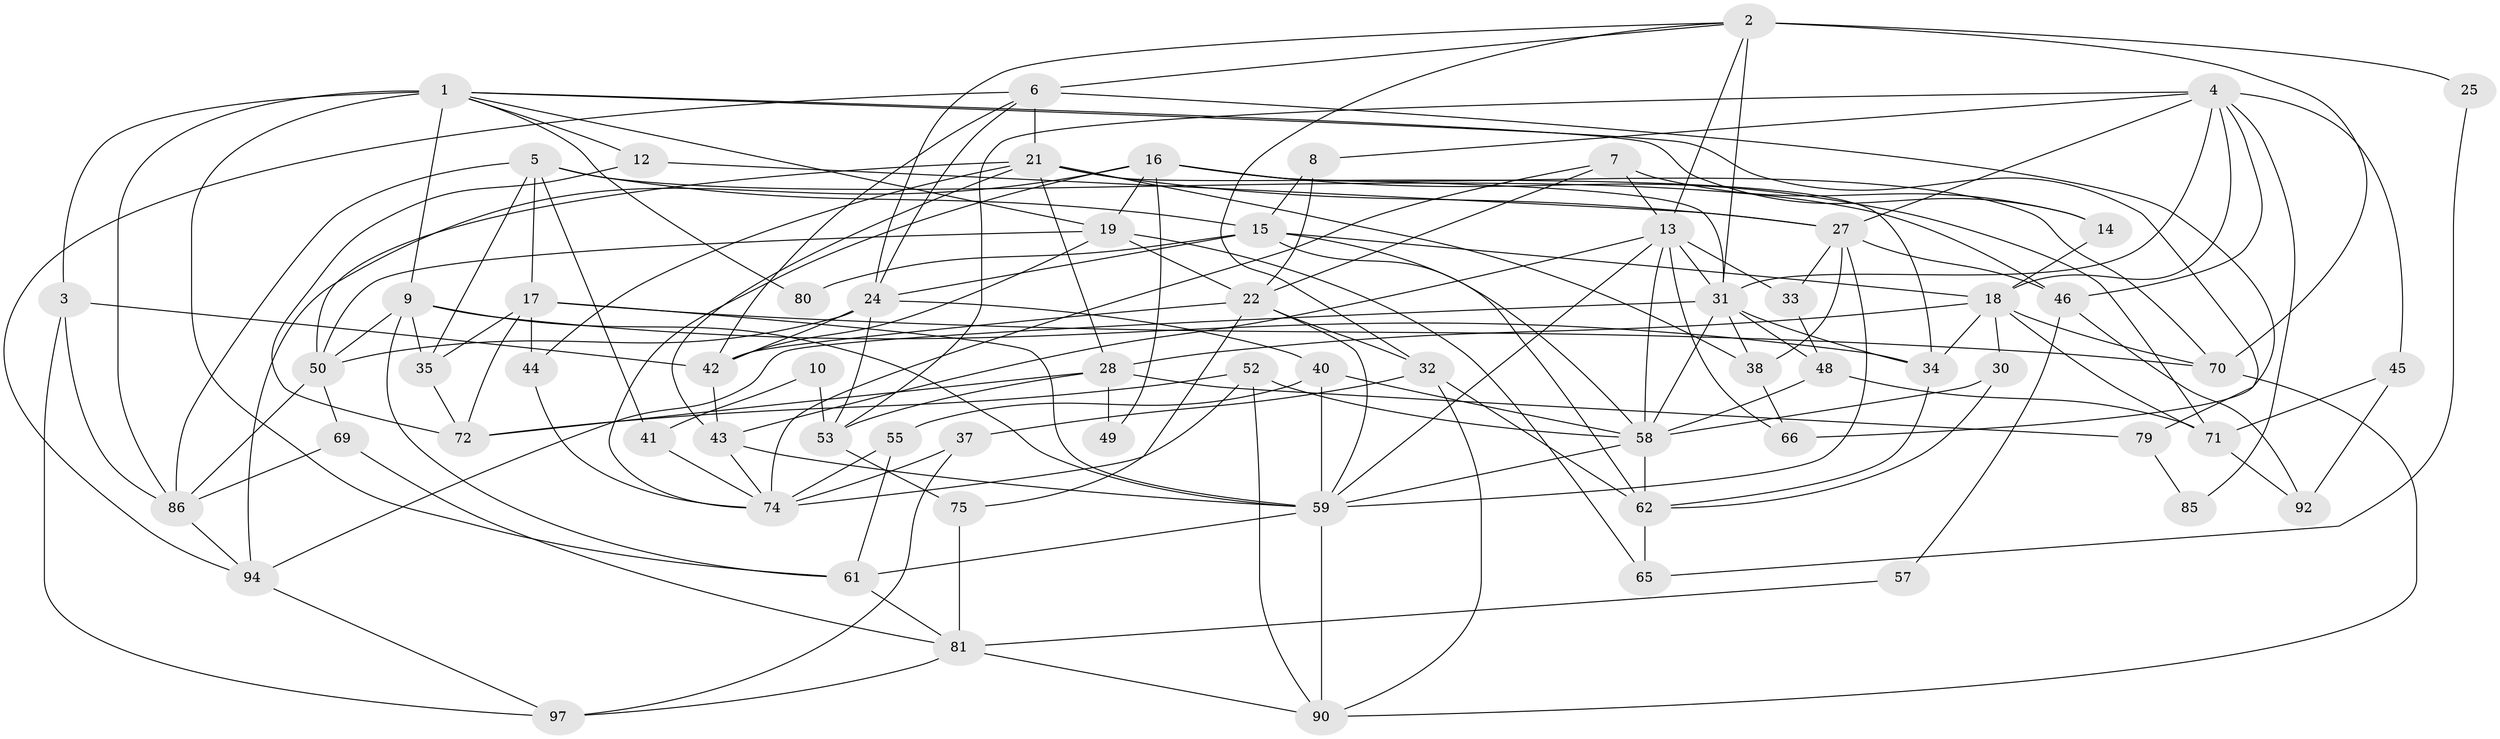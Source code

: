 // original degree distribution, {3: 0.375, 6: 0.09615384615384616, 4: 0.21153846153846154, 5: 0.15384615384615385, 2: 0.09615384615384616, 9: 0.009615384615384616, 7: 0.057692307692307696}
// Generated by graph-tools (version 1.1) at 2025/41/03/06/25 10:41:52]
// undirected, 67 vertices, 166 edges
graph export_dot {
graph [start="1"]
  node [color=gray90,style=filled];
  1 [super="+11"];
  2 [super="+87"];
  3 [super="+88"];
  4 [super="+78"];
  5 [super="+83"];
  6 [super="+54"];
  7;
  8;
  9;
  10;
  12;
  13 [super="+26"];
  14 [super="+47"];
  15 [super="+100"];
  16 [super="+36"];
  17 [super="+23"];
  18 [super="+29"];
  19 [super="+20"];
  21 [super="+60"];
  22 [super="+101"];
  24;
  25;
  27;
  28 [super="+39"];
  30;
  31 [super="+76"];
  32;
  33 [super="+104"];
  34 [super="+68"];
  35 [super="+77"];
  37;
  38 [super="+73"];
  40;
  41;
  42 [super="+51"];
  43;
  44 [super="+99"];
  45;
  46;
  48 [super="+63"];
  49;
  50 [super="+67"];
  52 [super="+56"];
  53 [super="+64"];
  55;
  57;
  58 [super="+98"];
  59 [super="+103"];
  61 [super="+82"];
  62 [super="+84"];
  65;
  66 [super="+89"];
  69;
  70;
  71 [super="+96"];
  72;
  74 [super="+102"];
  75;
  79;
  80;
  81 [super="+93"];
  85;
  86;
  90 [super="+91"];
  92;
  94 [super="+95"];
  97;
  1 -- 12;
  1 -- 61;
  1 -- 3 [weight=2];
  1 -- 9;
  1 -- 79;
  1 -- 80;
  1 -- 86;
  1 -- 14;
  1 -- 19;
  2 -- 31;
  2 -- 25;
  2 -- 32;
  2 -- 70;
  2 -- 24;
  2 -- 6;
  2 -- 13;
  3 -- 86;
  3 -- 97;
  3 -- 42;
  4 -- 45;
  4 -- 85;
  4 -- 53;
  4 -- 8;
  4 -- 27;
  4 -- 46;
  4 -- 31;
  4 -- 18;
  5 -- 17;
  5 -- 41;
  5 -- 15;
  5 -- 35;
  5 -- 86;
  5 -- 46;
  6 -- 24;
  6 -- 42;
  6 -- 66 [weight=2];
  6 -- 21;
  6 -- 94;
  7 -- 13;
  7 -- 22;
  7 -- 14;
  7 -- 74 [weight=2];
  8 -- 15;
  8 -- 22;
  9 -- 34;
  9 -- 35;
  9 -- 61;
  9 -- 50;
  9 -- 59;
  10 -- 41;
  10 -- 53;
  12 -- 72;
  12 -- 27;
  13 -- 43;
  13 -- 33;
  13 -- 59;
  13 -- 66;
  13 -- 58;
  13 -- 31;
  14 -- 18;
  15 -- 18;
  15 -- 24;
  15 -- 80;
  15 -- 58;
  15 -- 62;
  16 -- 74;
  16 -- 71;
  16 -- 94;
  16 -- 49;
  16 -- 19;
  16 -- 70;
  16 -- 31;
  17 -- 70 [weight=2];
  17 -- 72;
  17 -- 35;
  17 -- 59;
  17 -- 44;
  18 -- 28;
  18 -- 70;
  18 -- 30;
  18 -- 71;
  18 -- 34;
  19 -- 22;
  19 -- 65;
  19 -- 50;
  19 -- 42;
  21 -- 43;
  21 -- 50;
  21 -- 38;
  21 -- 27;
  21 -- 28;
  21 -- 34;
  21 -- 44;
  22 -- 32;
  22 -- 59;
  22 -- 42;
  22 -- 75;
  24 -- 40;
  24 -- 42;
  24 -- 53;
  24 -- 50;
  25 -- 65;
  27 -- 46;
  27 -- 38;
  27 -- 59;
  27 -- 33;
  28 -- 53;
  28 -- 72;
  28 -- 49;
  28 -- 79;
  30 -- 62;
  30 -- 58;
  31 -- 58;
  31 -- 34;
  31 -- 48;
  31 -- 38;
  31 -- 94;
  32 -- 37;
  32 -- 62;
  32 -- 90;
  33 -- 48;
  34 -- 62;
  35 -- 72;
  37 -- 97;
  37 -- 74;
  38 -- 66;
  40 -- 55;
  40 -- 58;
  40 -- 59;
  41 -- 74;
  42 -- 43;
  43 -- 74;
  43 -- 59;
  44 -- 74;
  45 -- 92;
  45 -- 71;
  46 -- 57;
  46 -- 92;
  48 -- 71;
  48 -- 58;
  50 -- 86;
  50 -- 69;
  52 -- 72;
  52 -- 58;
  52 -- 74;
  52 -- 90;
  53 -- 75;
  55 -- 74;
  55 -- 61;
  57 -- 81;
  58 -- 59;
  58 -- 62;
  59 -- 61;
  59 -- 90;
  61 -- 81;
  62 -- 65;
  69 -- 86;
  69 -- 81;
  70 -- 90;
  71 -- 92;
  75 -- 81;
  79 -- 85;
  81 -- 90;
  81 -- 97;
  86 -- 94;
  94 -- 97;
}

